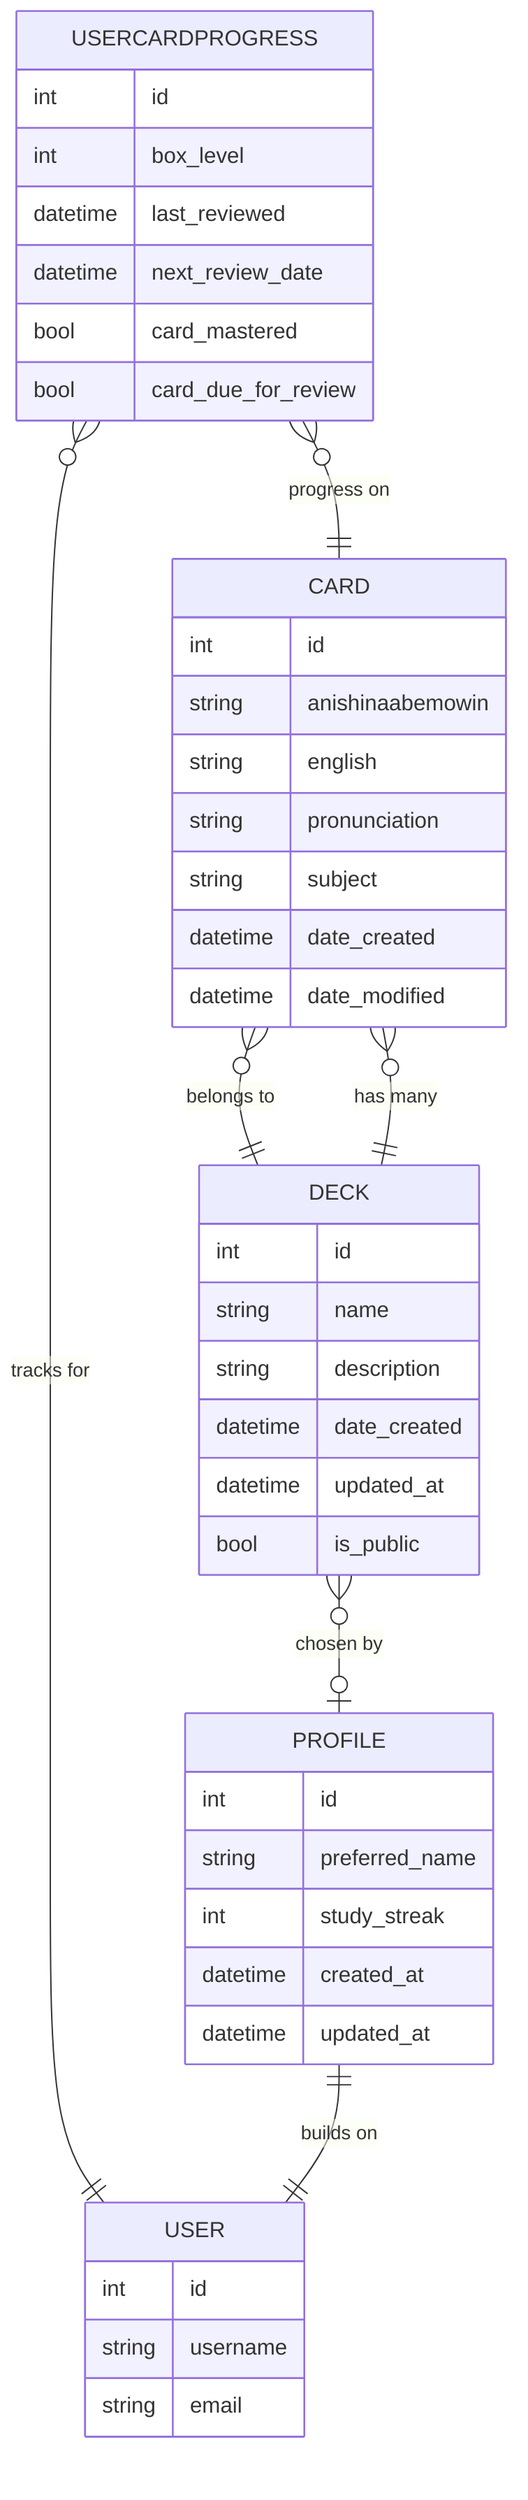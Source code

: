 erDiagram

    USERCARDPROGRESS {
        int id
        int box_level
        datetime last_reviewed
        datetime next_review_date
        bool card_mastered
        bool card_due_for_review
    }
    USERCARDPROGRESS }o--|| USER : "tracks for"
    USERCARDPROGRESS }o--|| CARD : "progress on"

    CARD {
        int id
        string anishinaabemowin
        string english
        string pronunciation
        string subject
        datetime date_created
        datetime date_modified
    }
    
    CARD }o--|| DECK : "belongs to"
    
    DECK {
        int id
        string name
        string description
        datetime date_created
        datetime updated_at
        bool is_public
    }


    
    DECK }o--o| PROFILE : "chosen by"
    DECK ||--o{ CARD : "has many"


    PROFILE {
        int id
        string preferred_name
        int study_streak
        datetime created_at
        datetime updated_at
    }
    PROFILE ||--|| USER : "builds on"
    
    USER {
        int id
        string username
        string email
    }